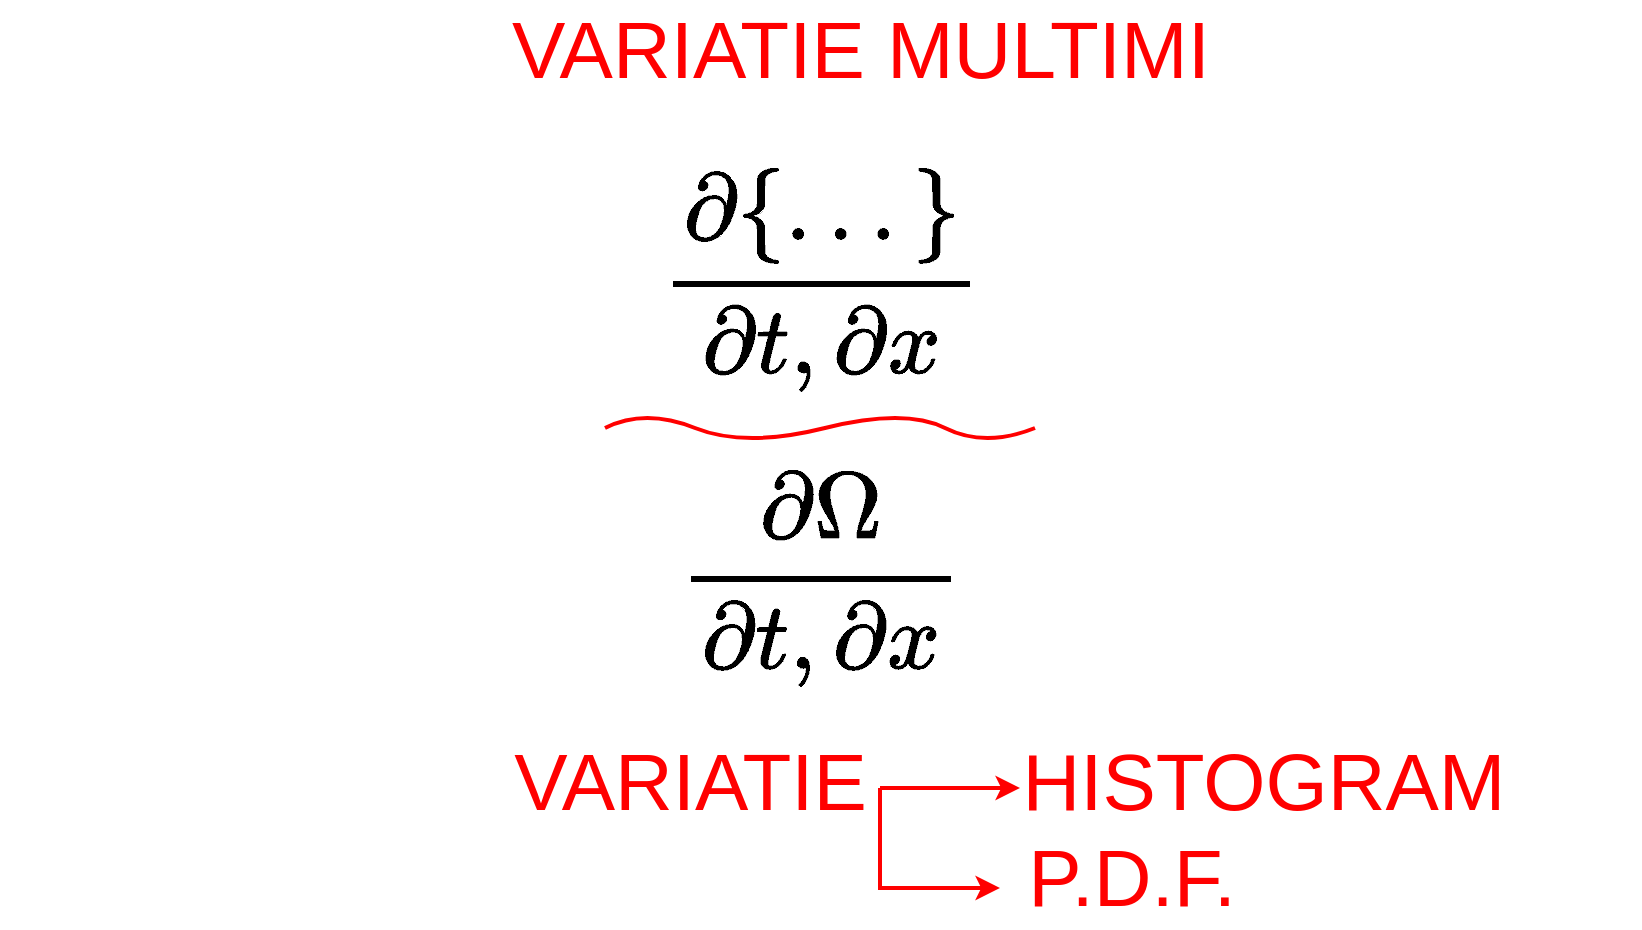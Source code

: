 <mxfile version="17.5.0" type="github">
  <diagram id="z60xtPAnR-ULxuAIxuFx" name="Page-1">
    <mxGraphModel dx="1481" dy="739" grid="1" gridSize="10" guides="1" tooltips="1" connect="1" arrows="1" fold="1" page="1" pageScale="1" pageWidth="850" pageHeight="1100" math="1" shadow="0">
      <root>
        <mxCell id="0" />
        <mxCell id="1" parent="0" />
        <mxCell id="h0UrGXHvQZEW9EtAcBJj-1" value="&lt;font style=&quot;font-size: 40px&quot; color=&quot;#ff0000&quot;&gt;VARIATIE MULTIMI&lt;/font&gt;" style="text;html=1;align=center;verticalAlign=middle;resizable=0;points=[];autosize=1;strokeColor=none;fillColor=none;" vertex="1" parent="1">
          <mxGeometry x="60" y="145" width="360" height="30" as="geometry" />
        </mxCell>
        <mxCell id="h0UrGXHvQZEW9EtAcBJj-2" value="VARIATIE&amp;nbsp; &amp;nbsp; &amp;nbsp; &amp;nbsp;HISTOGRAM&amp;nbsp;&lt;br&gt;&amp;nbsp; &amp;nbsp; &amp;nbsp; &amp;nbsp; &amp;nbsp; P.D.F." style="text;html=1;align=center;verticalAlign=middle;resizable=0;points=[];autosize=1;strokeColor=none;fillColor=none;fontSize=40;fontColor=#FF0000;" vertex="1" parent="1">
          <mxGeometry x="60" y="500" width="520" height="100" as="geometry" />
        </mxCell>
        <mxCell id="h0UrGXHvQZEW9EtAcBJj-5" value="&lt;font color=&quot;#000000&quot;&gt;$$\frac{\partial \{...\}}{\partial t, \partial x}$$&lt;/font&gt;" style="text;html=1;align=center;verticalAlign=middle;resizable=0;points=[];autosize=1;strokeColor=none;fillColor=none;fontSize=40;fontColor=#FF0000;" vertex="1" parent="1">
          <mxGeometry x="-160" y="250" width="760" height="50" as="geometry" />
        </mxCell>
        <mxCell id="h0UrGXHvQZEW9EtAcBJj-6" value="$$\frac{\partial \Omega }{\partial t,\partial x}$$" style="text;html=1;align=center;verticalAlign=middle;resizable=0;points=[];autosize=1;strokeColor=none;fillColor=none;fontSize=40;fontColor=#000000;" vertex="1" parent="1">
          <mxGeometry x="-190" y="400" width="820" height="50" as="geometry" />
        </mxCell>
        <mxCell id="h0UrGXHvQZEW9EtAcBJj-7" value="" style="endArrow=none;html=1;fontSize=40;fontColor=#000000;curved=1;strokeColor=#FF0000;strokeWidth=2;" edge="1" parent="1">
          <mxGeometry width="50" height="50" relative="1" as="geometry">
            <mxPoint x="112.5" y="350" as="sourcePoint" />
            <mxPoint x="327.5" y="350" as="targetPoint" />
            <Array as="points">
              <mxPoint x="132.5" y="340" />
              <mxPoint x="182.5" y="360" />
              <mxPoint x="262.5" y="340" />
              <mxPoint x="302.5" y="360" />
            </Array>
          </mxGeometry>
        </mxCell>
        <mxCell id="h0UrGXHvQZEW9EtAcBJj-8" value="" style="endArrow=classic;html=1;fontSize=40;fontColor=#000000;strokeColor=#FF0000;strokeWidth=2;curved=1;" edge="1" parent="1">
          <mxGeometry width="50" height="50" relative="1" as="geometry">
            <mxPoint x="250" y="530" as="sourcePoint" />
            <mxPoint x="320" y="530" as="targetPoint" />
          </mxGeometry>
        </mxCell>
        <mxCell id="h0UrGXHvQZEW9EtAcBJj-9" value="" style="endArrow=classic;html=1;fontSize=40;fontColor=#000000;strokeColor=#FF0000;strokeWidth=2;rounded=0;" edge="1" parent="1">
          <mxGeometry width="50" height="50" relative="1" as="geometry">
            <mxPoint x="250" y="530" as="sourcePoint" />
            <mxPoint x="310" y="580" as="targetPoint" />
            <Array as="points">
              <mxPoint x="250" y="580" />
            </Array>
          </mxGeometry>
        </mxCell>
      </root>
    </mxGraphModel>
  </diagram>
</mxfile>
